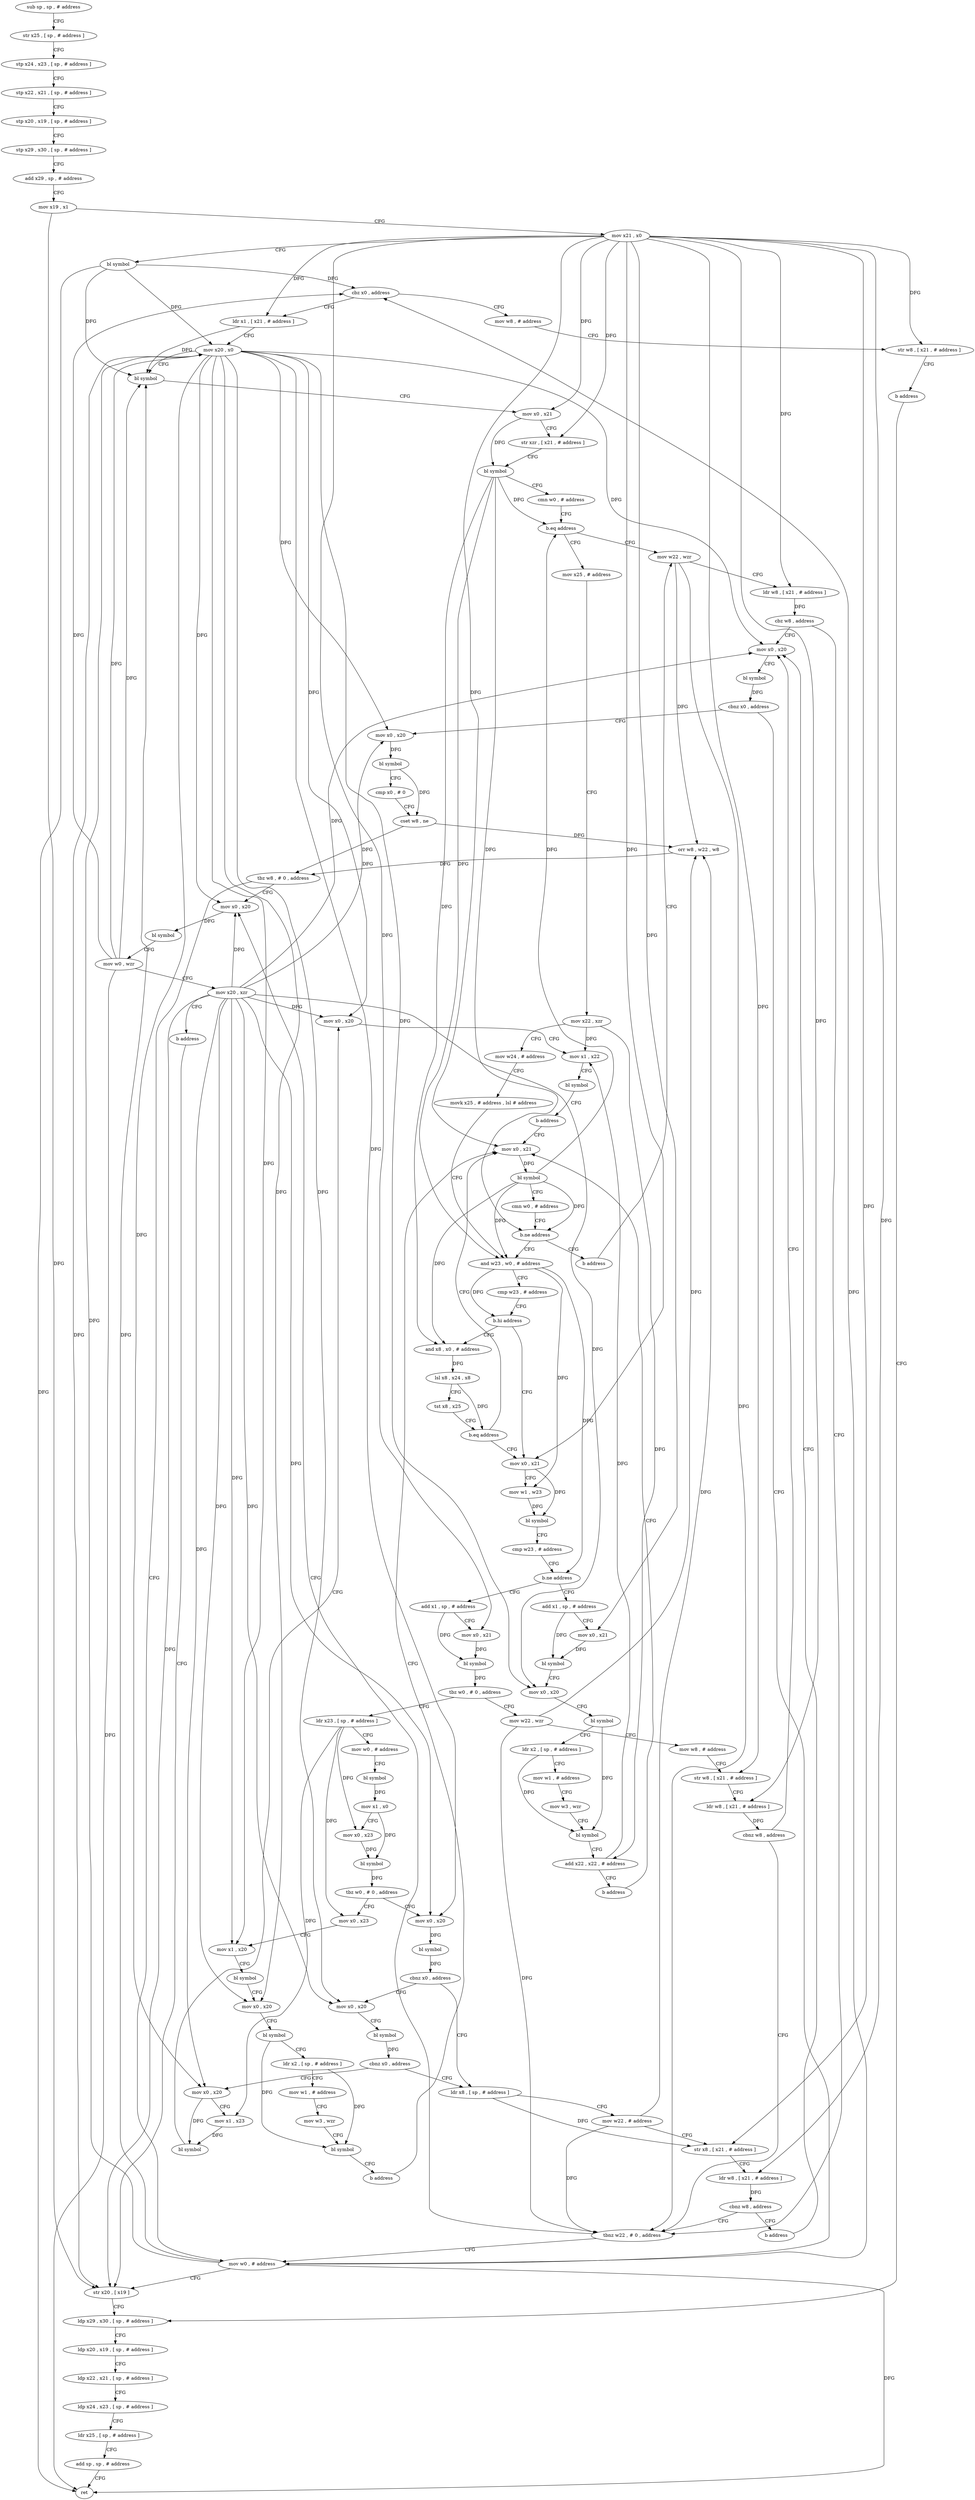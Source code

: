 digraph "func" {
"96296" [label = "sub sp , sp , # address" ]
"96300" [label = "str x25 , [ sp , # address ]" ]
"96304" [label = "stp x24 , x23 , [ sp , # address ]" ]
"96308" [label = "stp x22 , x21 , [ sp , # address ]" ]
"96312" [label = "stp x20 , x19 , [ sp , # address ]" ]
"96316" [label = "stp x29 , x30 , [ sp , # address ]" ]
"96320" [label = "add x29 , sp , # address" ]
"96324" [label = "mov x19 , x1" ]
"96328" [label = "mov x21 , x0" ]
"96332" [label = "bl symbol" ]
"96336" [label = "cbz x0 , address" ]
"96672" [label = "mov w8 , # address" ]
"96340" [label = "ldr x1 , [ x21 , # address ]" ]
"96676" [label = "str w8 , [ x21 , # address ]" ]
"96680" [label = "b address" ]
"96748" [label = "ldp x29 , x30 , [ sp , # address ]" ]
"96344" [label = "mov x20 , x0" ]
"96348" [label = "bl symbol" ]
"96352" [label = "mov x0 , x21" ]
"96356" [label = "str xzr , [ x21 , # address ]" ]
"96360" [label = "bl symbol" ]
"96364" [label = "cmn w0 , # address" ]
"96368" [label = "b.eq address" ]
"96636" [label = "mov w22 , wzr" ]
"96372" [label = "mov x25 , # address" ]
"96752" [label = "ldp x20 , x19 , [ sp , # address ]" ]
"96756" [label = "ldp x22 , x21 , [ sp , # address ]" ]
"96760" [label = "ldp x24 , x23 , [ sp , # address ]" ]
"96764" [label = "ldr x25 , [ sp , # address ]" ]
"96768" [label = "add sp , sp , # address" ]
"96772" [label = "ret" ]
"96640" [label = "ldr w8 , [ x21 , # address ]" ]
"96644" [label = "cbz w8 , address" ]
"96704" [label = "mov x0 , x20" ]
"96648" [label = "tbnz w22 , # 0 , address" ]
"96376" [label = "mov x22 , xzr" ]
"96380" [label = "mov w24 , # address" ]
"96384" [label = "movk x25 , # address , lsl # address" ]
"96388" [label = "and w23 , w0 , # address" ]
"96708" [label = "bl symbol" ]
"96712" [label = "cbnz x0 , address" ]
"96740" [label = "mov w0 , # address" ]
"96716" [label = "mov x0 , x20" ]
"96652" [label = "mov x0 , x20" ]
"96436" [label = "mov x0 , x21" ]
"96440" [label = "mov w1 , w23" ]
"96444" [label = "bl symbol" ]
"96448" [label = "cmp w23 , # address" ]
"96452" [label = "b.ne address" ]
"96500" [label = "add x1 , sp , # address" ]
"96456" [label = "add x1 , sp , # address" ]
"96400" [label = "and x8 , x0 , # address" ]
"96404" [label = "lsl x8 , x24 , x8" ]
"96408" [label = "tst x8 , x25" ]
"96412" [label = "b.eq address" ]
"96416" [label = "mov x0 , x21" ]
"96744" [label = "str x20 , [ x19 ]" ]
"96720" [label = "bl symbol" ]
"96724" [label = "cmp x0 , # 0" ]
"96728" [label = "cset w8 , ne" ]
"96732" [label = "orr w8 , w22 , w8" ]
"96736" [label = "tbz w8 , # 0 , address" ]
"96656" [label = "bl symbol" ]
"96660" [label = "mov w0 , wzr" ]
"96664" [label = "mov x20 , xzr" ]
"96668" [label = "b address" ]
"96504" [label = "mov x0 , x21" ]
"96508" [label = "bl symbol" ]
"96512" [label = "tbz w0 , # 0 , address" ]
"96684" [label = "mov w22 , wzr" ]
"96516" [label = "ldr x23 , [ sp , # address ]" ]
"96460" [label = "mov x0 , x21" ]
"96464" [label = "bl symbol" ]
"96468" [label = "mov x0 , x20" ]
"96472" [label = "bl symbol" ]
"96476" [label = "ldr x2 , [ sp , # address ]" ]
"96480" [label = "mov w1 , # address" ]
"96484" [label = "mov w3 , wzr" ]
"96488" [label = "bl symbol" ]
"96492" [label = "add x22 , x22 , # address" ]
"96496" [label = "b address" ]
"96420" [label = "bl symbol" ]
"96424" [label = "cmn w0 , # address" ]
"96428" [label = "b.ne address" ]
"96432" [label = "b address" ]
"96688" [label = "mov w8 , # address" ]
"96692" [label = "str w8 , [ x21 , # address ]" ]
"96696" [label = "ldr w8 , [ x21 , # address ]" ]
"96700" [label = "cbnz w8 , address" ]
"96520" [label = "mov w0 , # address" ]
"96524" [label = "bl symbol" ]
"96528" [label = "mov x1 , x0" ]
"96532" [label = "mov x0 , x23" ]
"96536" [label = "bl symbol" ]
"96540" [label = "tbz w0 , # 0 , address" ]
"96596" [label = "mov x0 , x23" ]
"96544" [label = "mov x0 , x20" ]
"96392" [label = "cmp w23 , # address" ]
"96396" [label = "b.hi address" ]
"96600" [label = "mov x1 , x20" ]
"96604" [label = "bl symbol" ]
"96608" [label = "mov x0 , x20" ]
"96612" [label = "bl symbol" ]
"96616" [label = "ldr x2 , [ sp , # address ]" ]
"96620" [label = "mov w1 , # address" ]
"96624" [label = "mov w3 , wzr" ]
"96628" [label = "bl symbol" ]
"96632" [label = "b address" ]
"96548" [label = "bl symbol" ]
"96552" [label = "cbnz x0 , address" ]
"96776" [label = "ldr x8 , [ sp , # address ]" ]
"96556" [label = "mov x0 , x20" ]
"96780" [label = "mov w22 , # address" ]
"96784" [label = "str x8 , [ x21 , # address ]" ]
"96788" [label = "ldr w8 , [ x21 , # address ]" ]
"96792" [label = "cbnz w8 , address" ]
"96796" [label = "b address" ]
"96560" [label = "bl symbol" ]
"96564" [label = "cbnz x0 , address" ]
"96568" [label = "mov x0 , x20" ]
"96572" [label = "mov x1 , x23" ]
"96576" [label = "bl symbol" ]
"96580" [label = "mov x0 , x20" ]
"96584" [label = "mov x1 , x22" ]
"96588" [label = "bl symbol" ]
"96592" [label = "b address" ]
"96296" -> "96300" [ label = "CFG" ]
"96300" -> "96304" [ label = "CFG" ]
"96304" -> "96308" [ label = "CFG" ]
"96308" -> "96312" [ label = "CFG" ]
"96312" -> "96316" [ label = "CFG" ]
"96316" -> "96320" [ label = "CFG" ]
"96320" -> "96324" [ label = "CFG" ]
"96324" -> "96328" [ label = "CFG" ]
"96324" -> "96744" [ label = "DFG" ]
"96328" -> "96332" [ label = "CFG" ]
"96328" -> "96676" [ label = "DFG" ]
"96328" -> "96340" [ label = "DFG" ]
"96328" -> "96352" [ label = "DFG" ]
"96328" -> "96356" [ label = "DFG" ]
"96328" -> "96640" [ label = "DFG" ]
"96328" -> "96436" [ label = "DFG" ]
"96328" -> "96504" [ label = "DFG" ]
"96328" -> "96460" [ label = "DFG" ]
"96328" -> "96416" [ label = "DFG" ]
"96328" -> "96692" [ label = "DFG" ]
"96328" -> "96696" [ label = "DFG" ]
"96328" -> "96784" [ label = "DFG" ]
"96328" -> "96788" [ label = "DFG" ]
"96332" -> "96336" [ label = "DFG" ]
"96332" -> "96344" [ label = "DFG" ]
"96332" -> "96348" [ label = "DFG" ]
"96332" -> "96772" [ label = "DFG" ]
"96336" -> "96672" [ label = "CFG" ]
"96336" -> "96340" [ label = "CFG" ]
"96672" -> "96676" [ label = "CFG" ]
"96340" -> "96344" [ label = "CFG" ]
"96340" -> "96348" [ label = "DFG" ]
"96676" -> "96680" [ label = "CFG" ]
"96680" -> "96748" [ label = "CFG" ]
"96748" -> "96752" [ label = "CFG" ]
"96344" -> "96348" [ label = "CFG" ]
"96344" -> "96704" [ label = "DFG" ]
"96344" -> "96716" [ label = "DFG" ]
"96344" -> "96652" [ label = "DFG" ]
"96344" -> "96744" [ label = "DFG" ]
"96344" -> "96468" [ label = "DFG" ]
"96344" -> "96600" [ label = "DFG" ]
"96344" -> "96608" [ label = "DFG" ]
"96344" -> "96544" [ label = "DFG" ]
"96344" -> "96556" [ label = "DFG" ]
"96344" -> "96568" [ label = "DFG" ]
"96344" -> "96580" [ label = "DFG" ]
"96348" -> "96352" [ label = "CFG" ]
"96352" -> "96356" [ label = "CFG" ]
"96352" -> "96360" [ label = "DFG" ]
"96356" -> "96360" [ label = "CFG" ]
"96360" -> "96364" [ label = "CFG" ]
"96360" -> "96368" [ label = "DFG" ]
"96360" -> "96388" [ label = "DFG" ]
"96360" -> "96400" [ label = "DFG" ]
"96360" -> "96428" [ label = "DFG" ]
"96364" -> "96368" [ label = "CFG" ]
"96368" -> "96636" [ label = "CFG" ]
"96368" -> "96372" [ label = "CFG" ]
"96636" -> "96640" [ label = "CFG" ]
"96636" -> "96648" [ label = "DFG" ]
"96636" -> "96732" [ label = "DFG" ]
"96372" -> "96376" [ label = "CFG" ]
"96752" -> "96756" [ label = "CFG" ]
"96756" -> "96760" [ label = "CFG" ]
"96760" -> "96764" [ label = "CFG" ]
"96764" -> "96768" [ label = "CFG" ]
"96768" -> "96772" [ label = "CFG" ]
"96640" -> "96644" [ label = "DFG" ]
"96644" -> "96704" [ label = "CFG" ]
"96644" -> "96648" [ label = "CFG" ]
"96704" -> "96708" [ label = "CFG" ]
"96648" -> "96740" [ label = "CFG" ]
"96648" -> "96652" [ label = "CFG" ]
"96376" -> "96380" [ label = "CFG" ]
"96376" -> "96492" [ label = "DFG" ]
"96376" -> "96584" [ label = "DFG" ]
"96380" -> "96384" [ label = "CFG" ]
"96384" -> "96388" [ label = "CFG" ]
"96388" -> "96392" [ label = "CFG" ]
"96388" -> "96396" [ label = "DFG" ]
"96388" -> "96440" [ label = "DFG" ]
"96388" -> "96452" [ label = "DFG" ]
"96708" -> "96712" [ label = "DFG" ]
"96712" -> "96740" [ label = "CFG" ]
"96712" -> "96716" [ label = "CFG" ]
"96740" -> "96744" [ label = "CFG" ]
"96740" -> "96336" [ label = "DFG" ]
"96740" -> "96344" [ label = "DFG" ]
"96740" -> "96348" [ label = "DFG" ]
"96740" -> "96772" [ label = "DFG" ]
"96716" -> "96720" [ label = "DFG" ]
"96652" -> "96656" [ label = "DFG" ]
"96436" -> "96440" [ label = "CFG" ]
"96436" -> "96444" [ label = "DFG" ]
"96440" -> "96444" [ label = "DFG" ]
"96444" -> "96448" [ label = "CFG" ]
"96448" -> "96452" [ label = "CFG" ]
"96452" -> "96500" [ label = "CFG" ]
"96452" -> "96456" [ label = "CFG" ]
"96500" -> "96504" [ label = "CFG" ]
"96500" -> "96508" [ label = "DFG" ]
"96456" -> "96460" [ label = "CFG" ]
"96456" -> "96464" [ label = "DFG" ]
"96400" -> "96404" [ label = "DFG" ]
"96404" -> "96408" [ label = "CFG" ]
"96404" -> "96412" [ label = "DFG" ]
"96408" -> "96412" [ label = "CFG" ]
"96412" -> "96436" [ label = "CFG" ]
"96412" -> "96416" [ label = "CFG" ]
"96416" -> "96420" [ label = "DFG" ]
"96744" -> "96748" [ label = "CFG" ]
"96720" -> "96724" [ label = "CFG" ]
"96720" -> "96728" [ label = "DFG" ]
"96724" -> "96728" [ label = "CFG" ]
"96728" -> "96732" [ label = "DFG" ]
"96728" -> "96736" [ label = "DFG" ]
"96732" -> "96736" [ label = "DFG" ]
"96736" -> "96652" [ label = "CFG" ]
"96736" -> "96740" [ label = "CFG" ]
"96656" -> "96660" [ label = "CFG" ]
"96660" -> "96664" [ label = "CFG" ]
"96660" -> "96336" [ label = "DFG" ]
"96660" -> "96344" [ label = "DFG" ]
"96660" -> "96348" [ label = "DFG" ]
"96660" -> "96772" [ label = "DFG" ]
"96664" -> "96668" [ label = "CFG" ]
"96664" -> "96704" [ label = "DFG" ]
"96664" -> "96716" [ label = "DFG" ]
"96664" -> "96652" [ label = "DFG" ]
"96664" -> "96744" [ label = "DFG" ]
"96664" -> "96468" [ label = "DFG" ]
"96664" -> "96600" [ label = "DFG" ]
"96664" -> "96608" [ label = "DFG" ]
"96664" -> "96544" [ label = "DFG" ]
"96664" -> "96556" [ label = "DFG" ]
"96664" -> "96568" [ label = "DFG" ]
"96664" -> "96580" [ label = "DFG" ]
"96668" -> "96744" [ label = "CFG" ]
"96504" -> "96508" [ label = "DFG" ]
"96508" -> "96512" [ label = "DFG" ]
"96512" -> "96684" [ label = "CFG" ]
"96512" -> "96516" [ label = "CFG" ]
"96684" -> "96688" [ label = "CFG" ]
"96684" -> "96648" [ label = "DFG" ]
"96684" -> "96732" [ label = "DFG" ]
"96516" -> "96520" [ label = "CFG" ]
"96516" -> "96532" [ label = "DFG" ]
"96516" -> "96596" [ label = "DFG" ]
"96516" -> "96572" [ label = "DFG" ]
"96460" -> "96464" [ label = "DFG" ]
"96464" -> "96468" [ label = "CFG" ]
"96468" -> "96472" [ label = "CFG" ]
"96472" -> "96476" [ label = "CFG" ]
"96472" -> "96488" [ label = "DFG" ]
"96476" -> "96480" [ label = "CFG" ]
"96476" -> "96488" [ label = "DFG" ]
"96480" -> "96484" [ label = "CFG" ]
"96484" -> "96488" [ label = "CFG" ]
"96488" -> "96492" [ label = "CFG" ]
"96492" -> "96496" [ label = "CFG" ]
"96492" -> "96584" [ label = "DFG" ]
"96496" -> "96416" [ label = "CFG" ]
"96420" -> "96424" [ label = "CFG" ]
"96420" -> "96368" [ label = "DFG" ]
"96420" -> "96388" [ label = "DFG" ]
"96420" -> "96400" [ label = "DFG" ]
"96420" -> "96428" [ label = "DFG" ]
"96424" -> "96428" [ label = "CFG" ]
"96428" -> "96388" [ label = "CFG" ]
"96428" -> "96432" [ label = "CFG" ]
"96432" -> "96636" [ label = "CFG" ]
"96688" -> "96692" [ label = "CFG" ]
"96692" -> "96696" [ label = "CFG" ]
"96696" -> "96700" [ label = "DFG" ]
"96700" -> "96648" [ label = "CFG" ]
"96700" -> "96704" [ label = "CFG" ]
"96520" -> "96524" [ label = "CFG" ]
"96524" -> "96528" [ label = "DFG" ]
"96528" -> "96532" [ label = "CFG" ]
"96528" -> "96536" [ label = "DFG" ]
"96532" -> "96536" [ label = "DFG" ]
"96536" -> "96540" [ label = "DFG" ]
"96540" -> "96596" [ label = "CFG" ]
"96540" -> "96544" [ label = "CFG" ]
"96596" -> "96600" [ label = "CFG" ]
"96544" -> "96548" [ label = "DFG" ]
"96392" -> "96396" [ label = "CFG" ]
"96396" -> "96436" [ label = "CFG" ]
"96396" -> "96400" [ label = "CFG" ]
"96600" -> "96604" [ label = "CFG" ]
"96604" -> "96608" [ label = "CFG" ]
"96608" -> "96612" [ label = "CFG" ]
"96612" -> "96616" [ label = "CFG" ]
"96612" -> "96628" [ label = "DFG" ]
"96616" -> "96620" [ label = "CFG" ]
"96616" -> "96628" [ label = "DFG" ]
"96620" -> "96624" [ label = "CFG" ]
"96624" -> "96628" [ label = "CFG" ]
"96628" -> "96632" [ label = "CFG" ]
"96632" -> "96416" [ label = "CFG" ]
"96548" -> "96552" [ label = "DFG" ]
"96552" -> "96776" [ label = "CFG" ]
"96552" -> "96556" [ label = "CFG" ]
"96776" -> "96780" [ label = "CFG" ]
"96776" -> "96784" [ label = "DFG" ]
"96556" -> "96560" [ label = "CFG" ]
"96780" -> "96784" [ label = "CFG" ]
"96780" -> "96648" [ label = "DFG" ]
"96780" -> "96732" [ label = "DFG" ]
"96784" -> "96788" [ label = "CFG" ]
"96788" -> "96792" [ label = "DFG" ]
"96792" -> "96648" [ label = "CFG" ]
"96792" -> "96796" [ label = "CFG" ]
"96796" -> "96704" [ label = "CFG" ]
"96560" -> "96564" [ label = "DFG" ]
"96564" -> "96776" [ label = "CFG" ]
"96564" -> "96568" [ label = "CFG" ]
"96568" -> "96572" [ label = "CFG" ]
"96568" -> "96576" [ label = "DFG" ]
"96572" -> "96576" [ label = "DFG" ]
"96576" -> "96580" [ label = "CFG" ]
"96580" -> "96584" [ label = "CFG" ]
"96584" -> "96588" [ label = "CFG" ]
"96588" -> "96592" [ label = "CFG" ]
"96592" -> "96416" [ label = "CFG" ]
}
